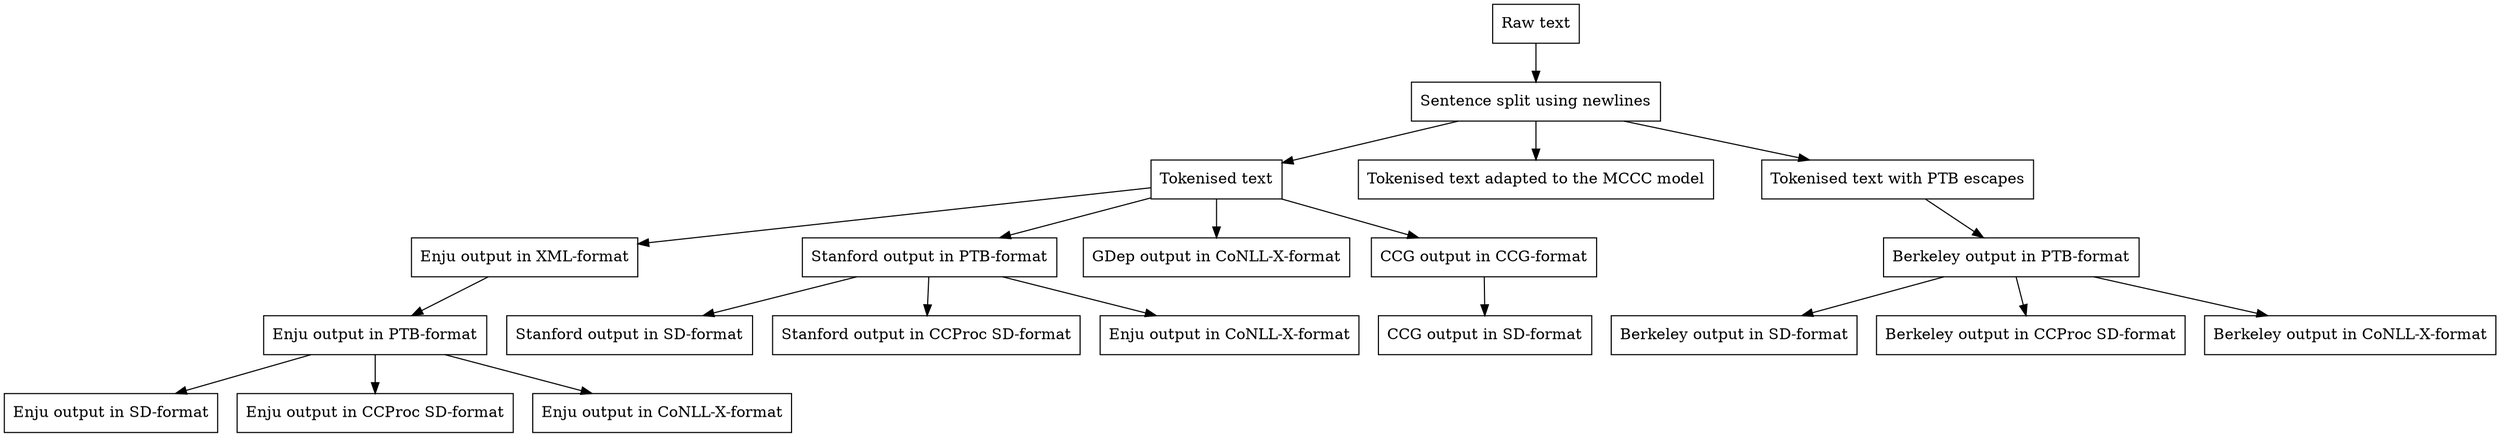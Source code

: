 /* XXX: Mark what was released somehow */
digraph workflow {
    /* Text to sentence split */
    txt [label="Raw text", shape="box"];
    ss [label="Sentence split using newlines", shape="box"];
    txt -> ss;

    /* Sentence split to the various tokenisation formats */ 
    tok [label="Tokenised text", shape="box"];
    ss -> tok;
    tok_mccc [label="Tokenised text adapted to the MCCC model", shape="box"];
    ss -> tok_mccc;
    tok_ptb [label="Tokenised text with PTB escapes", shape="box"];
    ss -> tok_ptb;

    /* Enju post-processing */
    enju_xml [label="Enju output in XML-format", shape="box"];
    tok -> enju_xml;
    enju_ptb [label="Enju output in PTB-format", shape="box"];
    enju_xml -> enju_ptb;
    enju_sd [label="Enju output in SD-format", shape="box"];
    enju_ptb -> enju_sd;
    enju_cc_sd [label="Enju output in CCProc SD-format", shape="box"];
    enju_ptb -> enju_cc_sd;
    enju_conll [label="Enju output in CoNLL-X-format", shape="box"];
    enju_ptb -> enju_conll;

    /* Stanford post-processing */
    stp_ptb [label="Stanford output in PTB-format", shape="box"];
    tok -> stp_ptb;
    stp_sd [label="Stanford output in SD-format", shape="box"];
    stp_ptb -> stp_sd;
    stp_cc_sd [label="Stanford output in CCProc SD-format", shape="box"];
    stp_ptb -> stp_cc_sd;
    stp_conll [label="Enju output in CoNLL-X-format", shape="box"];
    stp_ptb -> stp_conll;

    /* Berkeley post-processing */
    ucb_ptb [label="Berkeley output in PTB-format", shape="box"];
    tok_ptb -> ucb_ptb;
    ucb_sd [label="Berkeley output in SD-format", shape="box"];
    ucb_ptb -> ucb_sd;
    ucb_cc_sd [label="Berkeley output in CCProc SD-format", shape="box"];
    ucb_ptb -> ucb_cc_sd;
    ucb_conll [label="Berkeley output in CoNLL-X-format", shape="box"];
    ucb_ptb -> ucb_conll;

    /* GDep post-processing */
    gdep_conll [label="GDep output in CoNLL-X-format", shape="box"];
    tok -> gdep_conll;

    /* CCG post-processing */
    ccg_ccg [label="CCG output in CCG-format", shape="box"];
    tok -> ccg_ccg;
    ccg_sd [label="CCG output in SD-format", shape="box"];
    ccg_ccg -> ccg_sd;
}
